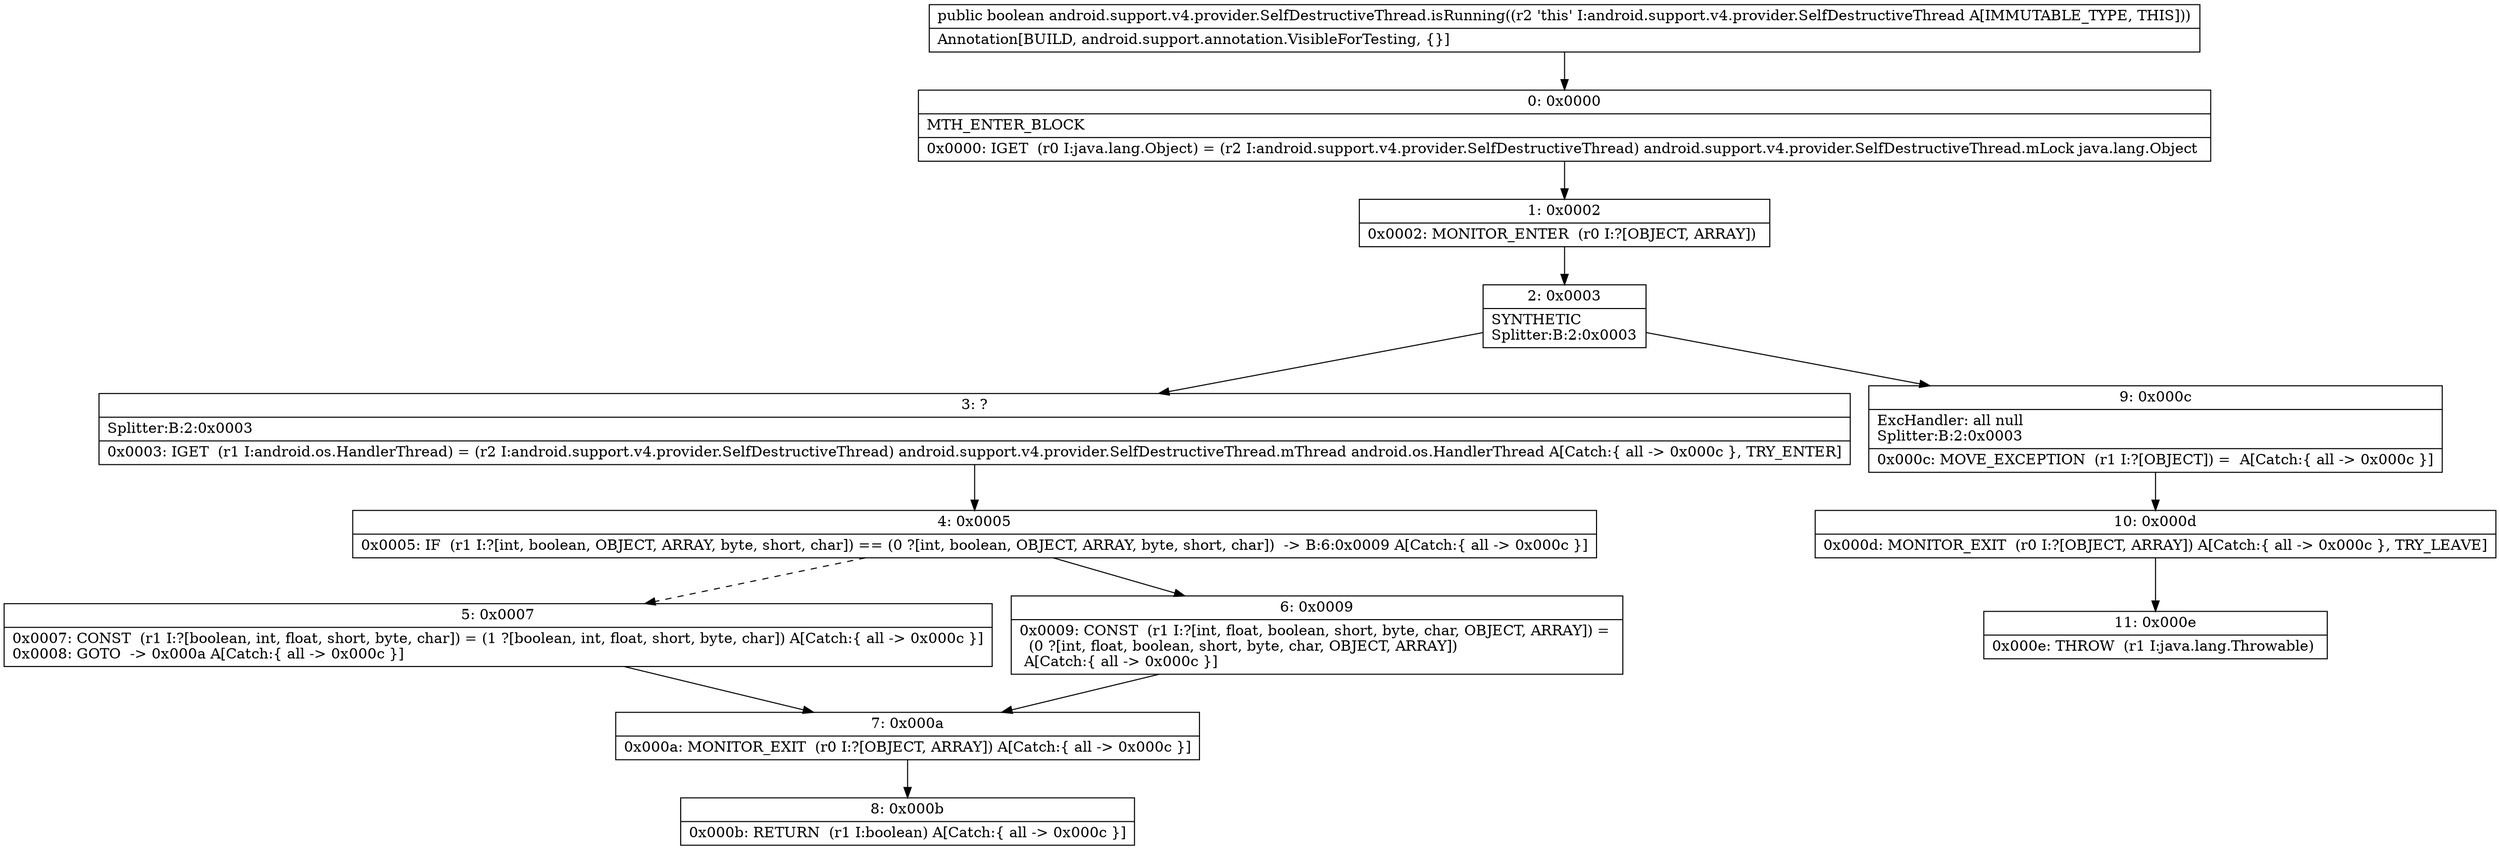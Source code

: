 digraph "CFG forandroid.support.v4.provider.SelfDestructiveThread.isRunning()Z" {
Node_0 [shape=record,label="{0\:\ 0x0000|MTH_ENTER_BLOCK\l|0x0000: IGET  (r0 I:java.lang.Object) = (r2 I:android.support.v4.provider.SelfDestructiveThread) android.support.v4.provider.SelfDestructiveThread.mLock java.lang.Object \l}"];
Node_1 [shape=record,label="{1\:\ 0x0002|0x0002: MONITOR_ENTER  (r0 I:?[OBJECT, ARRAY]) \l}"];
Node_2 [shape=record,label="{2\:\ 0x0003|SYNTHETIC\lSplitter:B:2:0x0003\l}"];
Node_3 [shape=record,label="{3\:\ ?|Splitter:B:2:0x0003\l|0x0003: IGET  (r1 I:android.os.HandlerThread) = (r2 I:android.support.v4.provider.SelfDestructiveThread) android.support.v4.provider.SelfDestructiveThread.mThread android.os.HandlerThread A[Catch:\{ all \-\> 0x000c \}, TRY_ENTER]\l}"];
Node_4 [shape=record,label="{4\:\ 0x0005|0x0005: IF  (r1 I:?[int, boolean, OBJECT, ARRAY, byte, short, char]) == (0 ?[int, boolean, OBJECT, ARRAY, byte, short, char])  \-\> B:6:0x0009 A[Catch:\{ all \-\> 0x000c \}]\l}"];
Node_5 [shape=record,label="{5\:\ 0x0007|0x0007: CONST  (r1 I:?[boolean, int, float, short, byte, char]) = (1 ?[boolean, int, float, short, byte, char]) A[Catch:\{ all \-\> 0x000c \}]\l0x0008: GOTO  \-\> 0x000a A[Catch:\{ all \-\> 0x000c \}]\l}"];
Node_6 [shape=record,label="{6\:\ 0x0009|0x0009: CONST  (r1 I:?[int, float, boolean, short, byte, char, OBJECT, ARRAY]) = \l  (0 ?[int, float, boolean, short, byte, char, OBJECT, ARRAY])\l A[Catch:\{ all \-\> 0x000c \}]\l}"];
Node_7 [shape=record,label="{7\:\ 0x000a|0x000a: MONITOR_EXIT  (r0 I:?[OBJECT, ARRAY]) A[Catch:\{ all \-\> 0x000c \}]\l}"];
Node_8 [shape=record,label="{8\:\ 0x000b|0x000b: RETURN  (r1 I:boolean) A[Catch:\{ all \-\> 0x000c \}]\l}"];
Node_9 [shape=record,label="{9\:\ 0x000c|ExcHandler: all null\lSplitter:B:2:0x0003\l|0x000c: MOVE_EXCEPTION  (r1 I:?[OBJECT]) =  A[Catch:\{ all \-\> 0x000c \}]\l}"];
Node_10 [shape=record,label="{10\:\ 0x000d|0x000d: MONITOR_EXIT  (r0 I:?[OBJECT, ARRAY]) A[Catch:\{ all \-\> 0x000c \}, TRY_LEAVE]\l}"];
Node_11 [shape=record,label="{11\:\ 0x000e|0x000e: THROW  (r1 I:java.lang.Throwable) \l}"];
MethodNode[shape=record,label="{public boolean android.support.v4.provider.SelfDestructiveThread.isRunning((r2 'this' I:android.support.v4.provider.SelfDestructiveThread A[IMMUTABLE_TYPE, THIS]))  | Annotation[BUILD, android.support.annotation.VisibleForTesting, \{\}]\l}"];
MethodNode -> Node_0;
Node_0 -> Node_1;
Node_1 -> Node_2;
Node_2 -> Node_3;
Node_2 -> Node_9;
Node_3 -> Node_4;
Node_4 -> Node_5[style=dashed];
Node_4 -> Node_6;
Node_5 -> Node_7;
Node_6 -> Node_7;
Node_7 -> Node_8;
Node_9 -> Node_10;
Node_10 -> Node_11;
}

